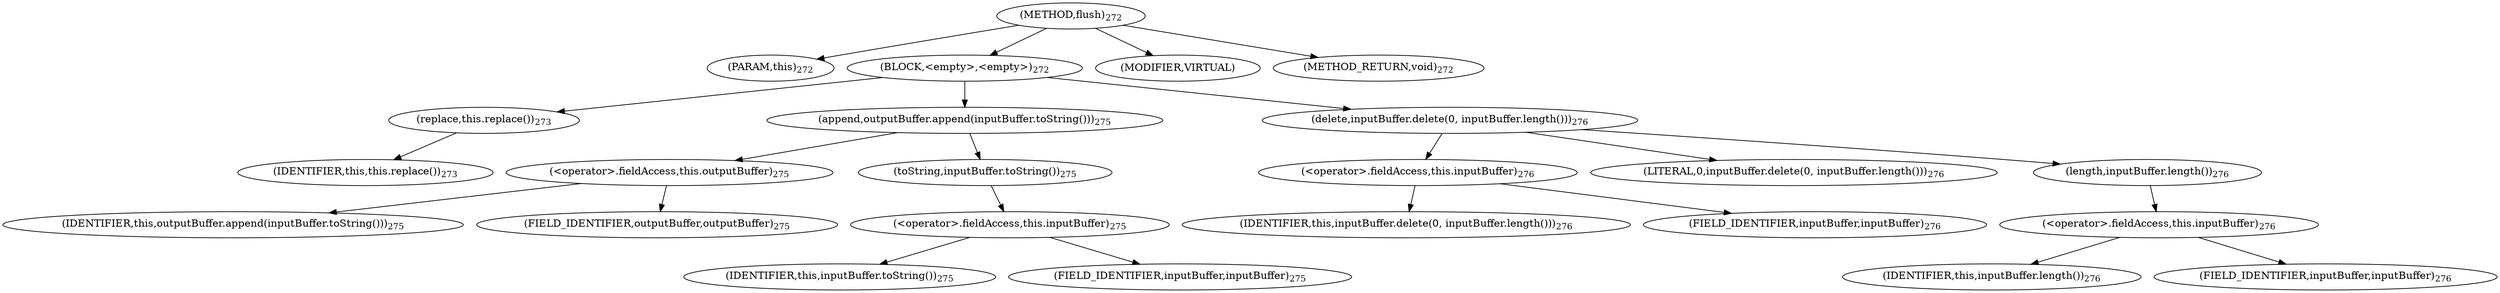 digraph "flush" {  
"601" [label = <(METHOD,flush)<SUB>272</SUB>> ]
"33" [label = <(PARAM,this)<SUB>272</SUB>> ]
"602" [label = <(BLOCK,&lt;empty&gt;,&lt;empty&gt;)<SUB>272</SUB>> ]
"603" [label = <(replace,this.replace())<SUB>273</SUB>> ]
"32" [label = <(IDENTIFIER,this,this.replace())<SUB>273</SUB>> ]
"604" [label = <(append,outputBuffer.append(inputBuffer.toString()))<SUB>275</SUB>> ]
"605" [label = <(&lt;operator&gt;.fieldAccess,this.outputBuffer)<SUB>275</SUB>> ]
"606" [label = <(IDENTIFIER,this,outputBuffer.append(inputBuffer.toString()))<SUB>275</SUB>> ]
"607" [label = <(FIELD_IDENTIFIER,outputBuffer,outputBuffer)<SUB>275</SUB>> ]
"608" [label = <(toString,inputBuffer.toString())<SUB>275</SUB>> ]
"609" [label = <(&lt;operator&gt;.fieldAccess,this.inputBuffer)<SUB>275</SUB>> ]
"610" [label = <(IDENTIFIER,this,inputBuffer.toString())<SUB>275</SUB>> ]
"611" [label = <(FIELD_IDENTIFIER,inputBuffer,inputBuffer)<SUB>275</SUB>> ]
"612" [label = <(delete,inputBuffer.delete(0, inputBuffer.length()))<SUB>276</SUB>> ]
"613" [label = <(&lt;operator&gt;.fieldAccess,this.inputBuffer)<SUB>276</SUB>> ]
"614" [label = <(IDENTIFIER,this,inputBuffer.delete(0, inputBuffer.length()))<SUB>276</SUB>> ]
"615" [label = <(FIELD_IDENTIFIER,inputBuffer,inputBuffer)<SUB>276</SUB>> ]
"616" [label = <(LITERAL,0,inputBuffer.delete(0, inputBuffer.length()))<SUB>276</SUB>> ]
"617" [label = <(length,inputBuffer.length())<SUB>276</SUB>> ]
"618" [label = <(&lt;operator&gt;.fieldAccess,this.inputBuffer)<SUB>276</SUB>> ]
"619" [label = <(IDENTIFIER,this,inputBuffer.length())<SUB>276</SUB>> ]
"620" [label = <(FIELD_IDENTIFIER,inputBuffer,inputBuffer)<SUB>276</SUB>> ]
"621" [label = <(MODIFIER,VIRTUAL)> ]
"622" [label = <(METHOD_RETURN,void)<SUB>272</SUB>> ]
  "601" -> "33" 
  "601" -> "602" 
  "601" -> "621" 
  "601" -> "622" 
  "602" -> "603" 
  "602" -> "604" 
  "602" -> "612" 
  "603" -> "32" 
  "604" -> "605" 
  "604" -> "608" 
  "605" -> "606" 
  "605" -> "607" 
  "608" -> "609" 
  "609" -> "610" 
  "609" -> "611" 
  "612" -> "613" 
  "612" -> "616" 
  "612" -> "617" 
  "613" -> "614" 
  "613" -> "615" 
  "617" -> "618" 
  "618" -> "619" 
  "618" -> "620" 
}
